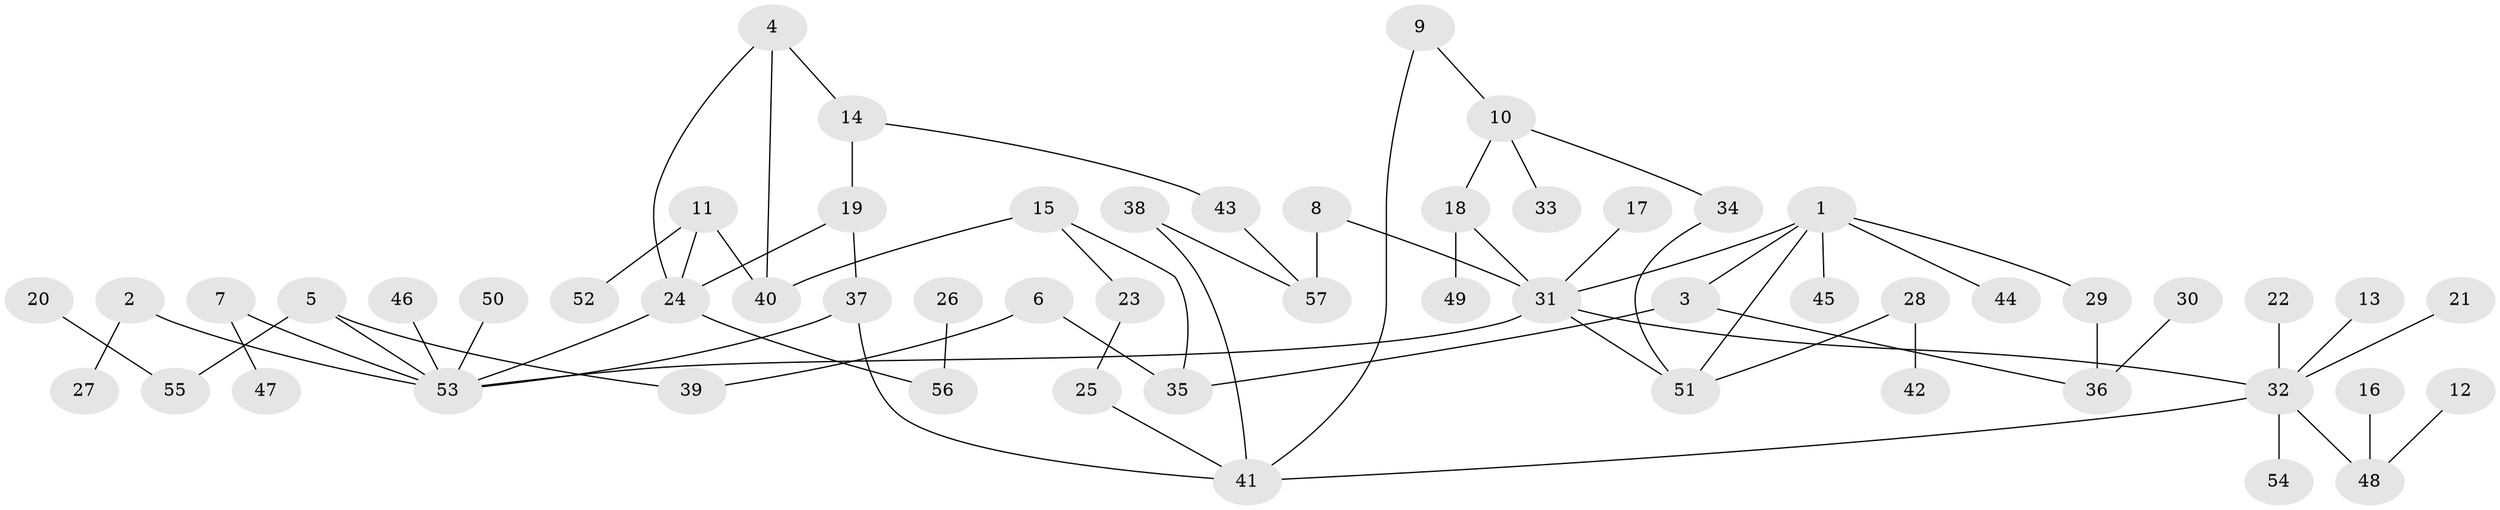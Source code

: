 // original degree distribution, {9: 0.014084507042253521, 6: 0.007042253521126761, 10: 0.007042253521126761, 7: 0.014084507042253521, 1: 0.4154929577464789, 4: 0.07042253521126761, 2: 0.323943661971831, 3: 0.1267605633802817, 5: 0.02112676056338028}
// Generated by graph-tools (version 1.1) at 2025/36/03/04/25 23:36:08]
// undirected, 57 vertices, 69 edges
graph export_dot {
  node [color=gray90,style=filled];
  1;
  2;
  3;
  4;
  5;
  6;
  7;
  8;
  9;
  10;
  11;
  12;
  13;
  14;
  15;
  16;
  17;
  18;
  19;
  20;
  21;
  22;
  23;
  24;
  25;
  26;
  27;
  28;
  29;
  30;
  31;
  32;
  33;
  34;
  35;
  36;
  37;
  38;
  39;
  40;
  41;
  42;
  43;
  44;
  45;
  46;
  47;
  48;
  49;
  50;
  51;
  52;
  53;
  54;
  55;
  56;
  57;
  1 -- 3 [weight=1.0];
  1 -- 29 [weight=1.0];
  1 -- 31 [weight=1.0];
  1 -- 44 [weight=1.0];
  1 -- 45 [weight=1.0];
  1 -- 51 [weight=1.0];
  2 -- 27 [weight=1.0];
  2 -- 53 [weight=1.0];
  3 -- 35 [weight=1.0];
  3 -- 36 [weight=1.0];
  4 -- 14 [weight=1.0];
  4 -- 24 [weight=1.0];
  4 -- 40 [weight=1.0];
  5 -- 39 [weight=1.0];
  5 -- 53 [weight=1.0];
  5 -- 55 [weight=1.0];
  6 -- 35 [weight=1.0];
  6 -- 39 [weight=1.0];
  7 -- 47 [weight=1.0];
  7 -- 53 [weight=1.0];
  8 -- 31 [weight=1.0];
  8 -- 57 [weight=1.0];
  9 -- 10 [weight=1.0];
  9 -- 41 [weight=1.0];
  10 -- 18 [weight=1.0];
  10 -- 33 [weight=1.0];
  10 -- 34 [weight=1.0];
  11 -- 24 [weight=1.0];
  11 -- 40 [weight=1.0];
  11 -- 52 [weight=1.0];
  12 -- 48 [weight=1.0];
  13 -- 32 [weight=1.0];
  14 -- 19 [weight=1.0];
  14 -- 43 [weight=1.0];
  15 -- 23 [weight=1.0];
  15 -- 35 [weight=1.0];
  15 -- 40 [weight=1.0];
  16 -- 48 [weight=1.0];
  17 -- 31 [weight=1.0];
  18 -- 31 [weight=1.0];
  18 -- 49 [weight=1.0];
  19 -- 24 [weight=1.0];
  19 -- 37 [weight=1.0];
  20 -- 55 [weight=1.0];
  21 -- 32 [weight=1.0];
  22 -- 32 [weight=1.0];
  23 -- 25 [weight=1.0];
  24 -- 53 [weight=1.0];
  24 -- 56 [weight=1.0];
  25 -- 41 [weight=1.0];
  26 -- 56 [weight=1.0];
  28 -- 42 [weight=1.0];
  28 -- 51 [weight=1.0];
  29 -- 36 [weight=1.0];
  30 -- 36 [weight=1.0];
  31 -- 32 [weight=1.0];
  31 -- 51 [weight=1.0];
  31 -- 53 [weight=1.0];
  32 -- 41 [weight=1.0];
  32 -- 48 [weight=1.0];
  32 -- 54 [weight=1.0];
  34 -- 51 [weight=1.0];
  37 -- 41 [weight=1.0];
  37 -- 53 [weight=1.0];
  38 -- 41 [weight=1.0];
  38 -- 57 [weight=1.0];
  43 -- 57 [weight=1.0];
  46 -- 53 [weight=1.0];
  50 -- 53 [weight=1.0];
}
